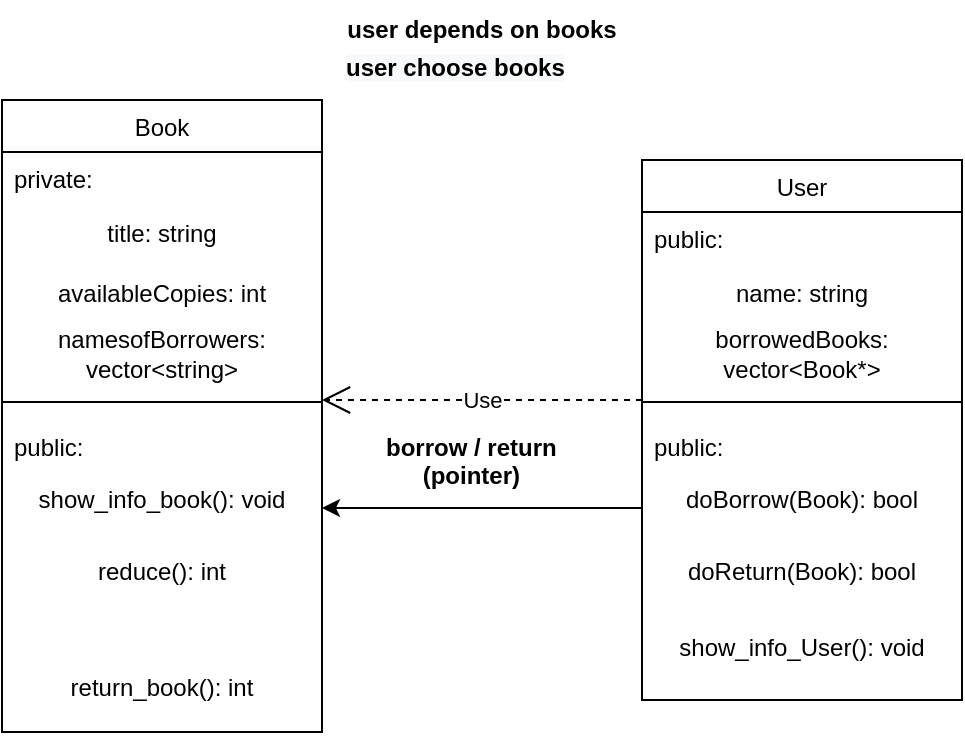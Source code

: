<mxfile version="17.4.6" type="device"><diagram id="C5RBs43oDa-KdzZeNtuy" name="Page-1"><mxGraphModel dx="1385" dy="655" grid="1" gridSize="10" guides="1" tooltips="1" connect="1" arrows="1" fold="1" page="1" pageScale="1" pageWidth="827" pageHeight="1169" math="0" shadow="0"><root><mxCell id="WIyWlLk6GJQsqaUBKTNV-0"/><mxCell id="WIyWlLk6GJQsqaUBKTNV-1" parent="WIyWlLk6GJQsqaUBKTNV-0"/><mxCell id="zkfFHV4jXpPFQw0GAbJ--0" value="Book" style="swimlane;fontStyle=0;align=center;verticalAlign=top;childLayout=stackLayout;horizontal=1;startSize=26;horizontalStack=0;resizeParent=1;resizeLast=0;collapsible=1;marginBottom=0;rounded=0;shadow=0;strokeWidth=1;" parent="WIyWlLk6GJQsqaUBKTNV-1" vertex="1"><mxGeometry x="50" y="110" width="160" height="316" as="geometry"><mxRectangle x="230" y="140" width="160" height="26" as="alternateBounds"/></mxGeometry></mxCell><mxCell id="zkfFHV4jXpPFQw0GAbJ--1" value="private: &#10;&#10;&#10;&#10;" style="text;align=left;verticalAlign=top;spacingLeft=4;spacingRight=4;overflow=hidden;rotatable=0;points=[[0,0.5],[1,0.5]];portConstraint=eastwest;" parent="zkfFHV4jXpPFQw0GAbJ--0" vertex="1"><mxGeometry y="26" width="160" height="26" as="geometry"/></mxCell><mxCell id="jHsXTnix0pzjXinnw1pT-0" value="title: string" style="text;html=1;strokeColor=none;fillColor=none;align=center;verticalAlign=middle;whiteSpace=wrap;rounded=0;" parent="zkfFHV4jXpPFQw0GAbJ--0" vertex="1"><mxGeometry y="52" width="160" height="30" as="geometry"/></mxCell><mxCell id="jHsXTnix0pzjXinnw1pT-1" value="availableCopies: int" style="text;html=1;strokeColor=none;fillColor=none;align=center;verticalAlign=middle;whiteSpace=wrap;rounded=0;" parent="zkfFHV4jXpPFQw0GAbJ--0" vertex="1"><mxGeometry y="82" width="160" height="30" as="geometry"/></mxCell><mxCell id="jHsXTnix0pzjXinnw1pT-2" value="namesofBorrowers: vector&amp;lt;string&amp;gt;" style="text;html=1;strokeColor=none;fillColor=none;align=center;verticalAlign=middle;whiteSpace=wrap;rounded=0;" parent="zkfFHV4jXpPFQw0GAbJ--0" vertex="1"><mxGeometry y="112" width="160" height="30" as="geometry"/></mxCell><mxCell id="zkfFHV4jXpPFQw0GAbJ--4" value="" style="line;html=1;strokeWidth=1;align=left;verticalAlign=middle;spacingTop=-1;spacingLeft=3;spacingRight=3;rotatable=0;labelPosition=right;points=[];portConstraint=eastwest;" parent="zkfFHV4jXpPFQw0GAbJ--0" vertex="1"><mxGeometry y="142" width="160" height="18" as="geometry"/></mxCell><mxCell id="jHsXTnix0pzjXinnw1pT-3" value="public:" style="text;align=left;verticalAlign=top;spacingLeft=4;spacingRight=4;overflow=hidden;rotatable=0;points=[[0,0.5],[1,0.5]];portConstraint=eastwest;" parent="zkfFHV4jXpPFQw0GAbJ--0" vertex="1"><mxGeometry y="160" width="160" height="26" as="geometry"/></mxCell><mxCell id="zkfFHV4jXpPFQw0GAbJ--5" value="show_info_book(): void" style="text;align=center;verticalAlign=top;spacingLeft=4;spacingRight=4;overflow=hidden;rotatable=0;points=[[0,0.5],[1,0.5]];portConstraint=eastwest;" parent="zkfFHV4jXpPFQw0GAbJ--0" vertex="1"><mxGeometry y="186" width="160" height="36" as="geometry"/></mxCell><mxCell id="jHsXTnix0pzjXinnw1pT-4" value="reduce(): int" style="text;align=center;verticalAlign=top;spacingLeft=4;spacingRight=4;overflow=hidden;rotatable=0;points=[[0,0.5],[1,0.5]];portConstraint=eastwest;" parent="zkfFHV4jXpPFQw0GAbJ--0" vertex="1"><mxGeometry y="222" width="160" height="58" as="geometry"/></mxCell><mxCell id="jHsXTnix0pzjXinnw1pT-5" value="return_book(): int" style="text;align=center;verticalAlign=top;spacingLeft=4;spacingRight=4;overflow=hidden;rotatable=0;points=[[0,0.5],[1,0.5]];portConstraint=eastwest;" parent="zkfFHV4jXpPFQw0GAbJ--0" vertex="1"><mxGeometry y="280" width="160" height="36" as="geometry"/></mxCell><mxCell id="jHsXTnix0pzjXinnw1pT-6" value="Use" style="endArrow=open;endSize=12;dashed=1;html=1;rounded=0;" parent="WIyWlLk6GJQsqaUBKTNV-1" edge="1"><mxGeometry width="160" relative="1" as="geometry"><mxPoint x="370" y="260" as="sourcePoint"/><mxPoint x="210" y="260" as="targetPoint"/></mxGeometry></mxCell><mxCell id="jHsXTnix0pzjXinnw1pT-7" value="User" style="swimlane;fontStyle=0;align=center;verticalAlign=top;childLayout=stackLayout;horizontal=1;startSize=26;horizontalStack=0;resizeParent=1;resizeLast=0;collapsible=1;marginBottom=0;rounded=0;shadow=0;strokeWidth=1;" parent="WIyWlLk6GJQsqaUBKTNV-1" vertex="1"><mxGeometry x="370" y="140" width="160" height="270" as="geometry"><mxRectangle x="370" y="140" width="160" height="26" as="alternateBounds"/></mxGeometry></mxCell><mxCell id="jHsXTnix0pzjXinnw1pT-8" value="public: &#10;&#10;&#10;&#10;" style="text;align=left;verticalAlign=top;spacingLeft=4;spacingRight=4;overflow=hidden;rotatable=0;points=[[0,0.5],[1,0.5]];portConstraint=eastwest;" parent="jHsXTnix0pzjXinnw1pT-7" vertex="1"><mxGeometry y="26" width="160" height="26" as="geometry"/></mxCell><mxCell id="jHsXTnix0pzjXinnw1pT-9" value="name: string" style="text;html=1;strokeColor=none;fillColor=none;align=center;verticalAlign=middle;whiteSpace=wrap;rounded=0;" parent="jHsXTnix0pzjXinnw1pT-7" vertex="1"><mxGeometry y="52" width="160" height="30" as="geometry"/></mxCell><mxCell id="jHsXTnix0pzjXinnw1pT-11" value="borrowedBooks: vector&amp;lt;Book*&amp;gt;" style="text;html=1;strokeColor=none;fillColor=none;align=center;verticalAlign=middle;whiteSpace=wrap;rounded=0;" parent="jHsXTnix0pzjXinnw1pT-7" vertex="1"><mxGeometry y="82" width="160" height="30" as="geometry"/></mxCell><mxCell id="jHsXTnix0pzjXinnw1pT-12" value="" style="line;html=1;strokeWidth=1;align=left;verticalAlign=middle;spacingTop=-1;spacingLeft=3;spacingRight=3;rotatable=0;labelPosition=right;points=[];portConstraint=eastwest;" parent="jHsXTnix0pzjXinnw1pT-7" vertex="1"><mxGeometry y="112" width="160" height="18" as="geometry"/></mxCell><mxCell id="jHsXTnix0pzjXinnw1pT-13" value="public:" style="text;align=left;verticalAlign=top;spacingLeft=4;spacingRight=4;overflow=hidden;rotatable=0;points=[[0,0.5],[1,0.5]];portConstraint=eastwest;" parent="jHsXTnix0pzjXinnw1pT-7" vertex="1"><mxGeometry y="130" width="160" height="26" as="geometry"/></mxCell><mxCell id="jHsXTnix0pzjXinnw1pT-14" value="doBorrow(Book): bool" style="text;align=center;verticalAlign=top;spacingLeft=4;spacingRight=4;overflow=hidden;rotatable=0;points=[[0,0.5],[1,0.5]];portConstraint=eastwest;" parent="jHsXTnix0pzjXinnw1pT-7" vertex="1"><mxGeometry y="156" width="160" height="36" as="geometry"/></mxCell><mxCell id="jHsXTnix0pzjXinnw1pT-15" value="doReturn(Book): bool" style="text;align=center;verticalAlign=top;spacingLeft=4;spacingRight=4;overflow=hidden;rotatable=0;points=[[0,0.5],[1,0.5]];portConstraint=eastwest;" parent="jHsXTnix0pzjXinnw1pT-7" vertex="1"><mxGeometry y="192" width="160" height="38" as="geometry"/></mxCell><mxCell id="jHsXTnix0pzjXinnw1pT-16" value="show_info_User(): void" style="text;align=center;verticalAlign=top;spacingLeft=4;spacingRight=4;overflow=hidden;rotatable=0;points=[[0,0.5],[1,0.5]];portConstraint=eastwest;" parent="jHsXTnix0pzjXinnw1pT-7" vertex="1"><mxGeometry y="230" width="160" height="36" as="geometry"/></mxCell><mxCell id="9hIDwUS_TdegdEUc5qG5-0" value="&lt;b&gt;user depends on books&lt;/b&gt;" style="text;html=1;strokeColor=none;fillColor=none;align=center;verticalAlign=middle;whiteSpace=wrap;rounded=0;" parent="WIyWlLk6GJQsqaUBKTNV-1" vertex="1"><mxGeometry x="210" y="60" width="160" height="30" as="geometry"/></mxCell><mxCell id="9hIDwUS_TdegdEUc5qG5-1" value="" style="endArrow=classic;html=1;rounded=0;exitX=0;exitY=0.5;exitDx=0;exitDy=0;entryX=1;entryY=0.5;entryDx=0;entryDy=0;" parent="WIyWlLk6GJQsqaUBKTNV-1" source="jHsXTnix0pzjXinnw1pT-14" target="zkfFHV4jXpPFQw0GAbJ--5" edge="1"><mxGeometry width="50" height="50" relative="1" as="geometry"><mxPoint x="320" y="280" as="sourcePoint"/><mxPoint x="370" y="230" as="targetPoint"/></mxGeometry></mxCell><mxCell id="9hIDwUS_TdegdEUc5qG5-2" value="&lt;b style=&quot;color: rgb(0 , 0 , 0) ; font-family: &amp;#34;helvetica&amp;#34; ; font-size: 12px ; font-style: normal ; letter-spacing: normal ; text-align: center ; text-indent: 0px ; text-transform: none ; word-spacing: 0px ; background-color: rgb(248 , 249 , 250)&quot;&gt;user choose books&lt;/b&gt;" style="text;whiteSpace=wrap;html=1;" parent="WIyWlLk6GJQsqaUBKTNV-1" vertex="1"><mxGeometry x="220" y="80" width="160" height="30" as="geometry"/></mxCell><mxCell id="9hIDwUS_TdegdEUc5qG5-3" value="&lt;div style=&quot;text-align: center&quot;&gt;&lt;span&gt;&lt;font face=&quot;helvetica&quot;&gt;&lt;b&gt;borrow / return&lt;/b&gt;&lt;/font&gt;&lt;/span&gt;&lt;/div&gt;&lt;div style=&quot;text-align: center&quot;&gt;&lt;span&gt;&lt;font face=&quot;helvetica&quot;&gt;&lt;b&gt;(pointer)&lt;/b&gt;&lt;/font&gt;&lt;/span&gt;&lt;/div&gt;" style="text;whiteSpace=wrap;html=1;" parent="WIyWlLk6GJQsqaUBKTNV-1" vertex="1"><mxGeometry x="240" y="270" width="130" height="30" as="geometry"/></mxCell></root></mxGraphModel></diagram></mxfile>